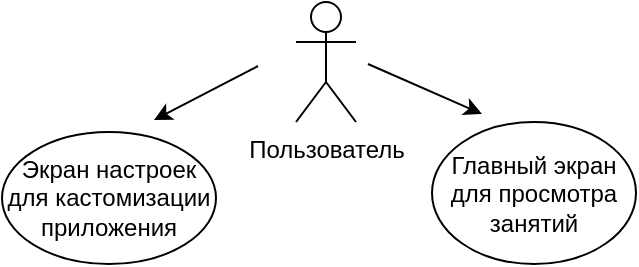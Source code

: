 <mxfile version="26.2.2">
  <diagram name="Страница — 1" id="rlaFX4uIKAKVswi_poVL">
    <mxGraphModel dx="418" dy="254" grid="0" gridSize="10" guides="1" tooltips="1" connect="1" arrows="1" fold="1" page="1" pageScale="1" pageWidth="827" pageHeight="1169" math="0" shadow="0">
      <root>
        <mxCell id="0" />
        <mxCell id="1" parent="0" />
        <mxCell id="HHp20uBqMHYSWkb5vcoe-1" value="Пользователь" style="shape=umlActor;verticalLabelPosition=bottom;verticalAlign=top;html=1;outlineConnect=0;" vertex="1" parent="1">
          <mxGeometry x="361" y="259" width="30" height="60" as="geometry" />
        </mxCell>
        <mxCell id="HHp20uBqMHYSWkb5vcoe-2" value="" style="endArrow=classic;html=1;rounded=0;" edge="1" parent="1">
          <mxGeometry width="50" height="50" relative="1" as="geometry">
            <mxPoint x="397" y="290" as="sourcePoint" />
            <mxPoint x="454" y="315" as="targetPoint" />
          </mxGeometry>
        </mxCell>
        <mxCell id="HHp20uBqMHYSWkb5vcoe-3" value="Главный экран для просмотра занятий" style="ellipse;whiteSpace=wrap;html=1;" vertex="1" parent="1">
          <mxGeometry x="429" y="319" width="102" height="71" as="geometry" />
        </mxCell>
        <mxCell id="HHp20uBqMHYSWkb5vcoe-4" value="Экран настроек для кастомизации приложения" style="ellipse;whiteSpace=wrap;html=1;" vertex="1" parent="1">
          <mxGeometry x="214" y="324" width="107" height="66" as="geometry" />
        </mxCell>
        <mxCell id="HHp20uBqMHYSWkb5vcoe-5" value="" style="endArrow=classic;html=1;rounded=0;" edge="1" parent="1">
          <mxGeometry width="50" height="50" relative="1" as="geometry">
            <mxPoint x="342" y="291" as="sourcePoint" />
            <mxPoint x="290" y="318" as="targetPoint" />
          </mxGeometry>
        </mxCell>
      </root>
    </mxGraphModel>
  </diagram>
</mxfile>
